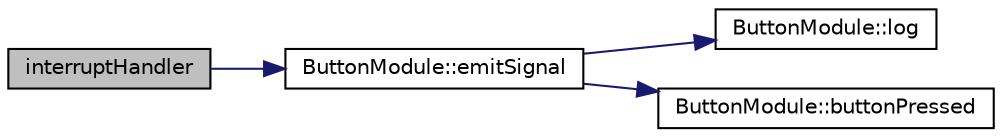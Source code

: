 digraph "interruptHandler"
{
  edge [fontname="Helvetica",fontsize="10",labelfontname="Helvetica",labelfontsize="10"];
  node [fontname="Helvetica",fontsize="10",shape=record];
  rankdir="LR";
  Node1 [label="interruptHandler",height=0.2,width=0.4,color="black", fillcolor="grey75", style="filled" fontcolor="black"];
  Node1 -> Node2 [color="midnightblue",fontsize="10",style="solid",fontname="Helvetica"];
  Node2 [label="ButtonModule::emitSignal",height=0.2,width=0.4,color="black", fillcolor="white", style="filled",URL="$class_button_module.html#ae4b88b68a4ef1bc62e7b4761a37934ea"];
  Node2 -> Node3 [color="midnightblue",fontsize="10",style="solid",fontname="Helvetica"];
  Node3 [label="ButtonModule::log",height=0.2,width=0.4,color="black", fillcolor="white", style="filled",URL="$class_button_module.html#a5168d133b393e05a40d3648ad1355cdd"];
  Node2 -> Node4 [color="midnightblue",fontsize="10",style="solid",fontname="Helvetica"];
  Node4 [label="ButtonModule::buttonPressed",height=0.2,width=0.4,color="black", fillcolor="white", style="filled",URL="$class_button_module.html#a032da605707e2326a89617a885f358ba"];
}

